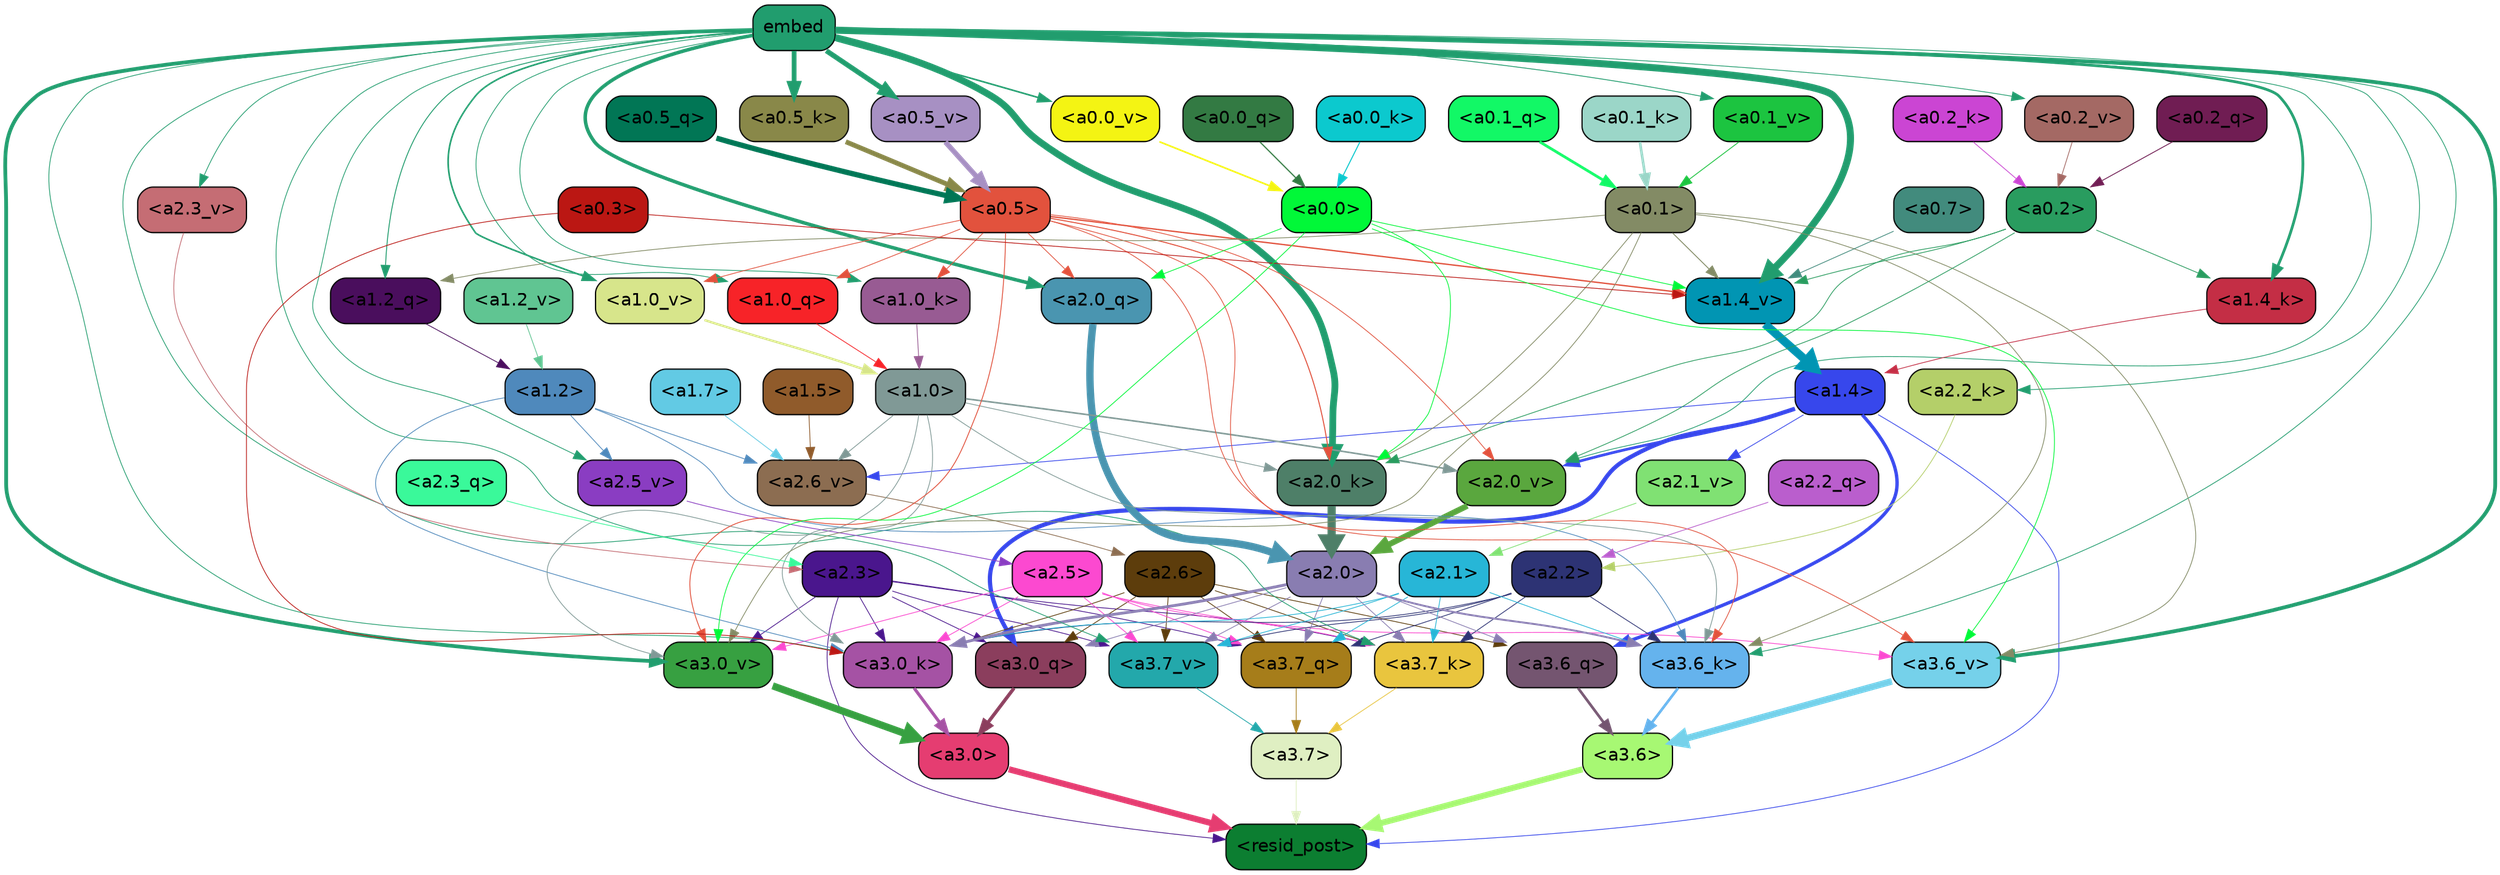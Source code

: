 strict digraph "" {
	graph [bgcolor=transparent,
		layout=dot,
		overlap=false,
		splines=true
	];
	"<a3.7>"	[color=black,
		fillcolor="#dfefc2",
		fontname=Helvetica,
		shape=box,
		style="filled, rounded"];
	"<resid_post>"	[color=black,
		fillcolor="#0c7e31",
		fontname=Helvetica,
		shape=box,
		style="filled, rounded"];
	"<a3.7>" -> "<resid_post>"	[color="#dfefc2",
		penwidth=0.6];
	"<a3.6>"	[color=black,
		fillcolor="#a7f873",
		fontname=Helvetica,
		shape=box,
		style="filled, rounded"];
	"<a3.6>" -> "<resid_post>"	[color="#a7f873",
		penwidth=4.751612067222595];
	"<a3.0>"	[color=black,
		fillcolor="#e53d71",
		fontname=Helvetica,
		shape=box,
		style="filled, rounded"];
	"<a3.0>" -> "<resid_post>"	[color="#e53d71",
		penwidth=4.884142994880676];
	"<a2.3>"	[color=black,
		fillcolor="#4a168d",
		fontname=Helvetica,
		shape=box,
		style="filled, rounded"];
	"<a2.3>" -> "<resid_post>"	[color="#4a168d",
		penwidth=0.6];
	"<a3.7_q>"	[color=black,
		fillcolor="#a67d1a",
		fontname=Helvetica,
		shape=box,
		style="filled, rounded"];
	"<a2.3>" -> "<a3.7_q>"	[color="#4a168d",
		penwidth=0.6];
	"<a3.0_q>"	[color=black,
		fillcolor="#8b3e5d",
		fontname=Helvetica,
		shape=box,
		style="filled, rounded"];
	"<a2.3>" -> "<a3.0_q>"	[color="#4a168d",
		penwidth=0.6];
	"<a3.7_k>"	[color=black,
		fillcolor="#e9c53e",
		fontname=Helvetica,
		shape=box,
		style="filled, rounded"];
	"<a2.3>" -> "<a3.7_k>"	[color="#4a168d",
		penwidth=0.6];
	"<a3.0_k>"	[color=black,
		fillcolor="#a552a4",
		fontname=Helvetica,
		shape=box,
		style="filled, rounded"];
	"<a2.3>" -> "<a3.0_k>"	[color="#4a168d",
		penwidth=0.6];
	"<a3.7_v>"	[color=black,
		fillcolor="#23a8ab",
		fontname=Helvetica,
		shape=box,
		style="filled, rounded"];
	"<a2.3>" -> "<a3.7_v>"	[color="#4a168d",
		penwidth=0.6];
	"<a3.0_v>"	[color=black,
		fillcolor="#37a041",
		fontname=Helvetica,
		shape=box,
		style="filled, rounded"];
	"<a2.3>" -> "<a3.0_v>"	[color="#4a168d",
		penwidth=0.6];
	"<a1.4>"	[color=black,
		fillcolor="#3747ec",
		fontname=Helvetica,
		shape=box,
		style="filled, rounded"];
	"<a1.4>" -> "<resid_post>"	[color="#3747ec",
		penwidth=0.6];
	"<a3.6_q>"	[color=black,
		fillcolor="#745570",
		fontname=Helvetica,
		shape=box,
		style="filled, rounded"];
	"<a1.4>" -> "<a3.6_q>"	[color="#3747ec",
		penwidth=2.6469622254371643];
	"<a1.4>" -> "<a3.0_q>"	[color="#3747ec",
		penwidth=3.3040847778320312];
	"<a2.6_v>"	[color=black,
		fillcolor="#8c6d51",
		fontname=Helvetica,
		shape=box,
		style="filled, rounded"];
	"<a1.4>" -> "<a2.6_v>"	[color="#3747ec",
		penwidth=0.6];
	"<a2.1_v>"	[color=black,
		fillcolor="#80e173",
		fontname=Helvetica,
		shape=box,
		style="filled, rounded"];
	"<a1.4>" -> "<a2.1_v>"	[color="#3747ec",
		penwidth=0.6];
	"<a2.0_v>"	[color=black,
		fillcolor="#5aa73e",
		fontname=Helvetica,
		shape=box,
		style="filled, rounded"];
	"<a1.4>" -> "<a2.0_v>"	[color="#3747ec",
		penwidth=2.1286070346832275];
	"<a3.7_q>" -> "<a3.7>"	[color="#a67d1a",
		penwidth=0.6];
	"<a3.6_q>" -> "<a3.6>"	[color="#745570",
		penwidth=2.091020345687866];
	"<a3.0_q>" -> "<a3.0>"	[color="#8b3e5d",
		penwidth=2.7421876192092896];
	"<a3.7_k>" -> "<a3.7>"	[color="#e9c53e",
		penwidth=0.6];
	"<a3.6_k>"	[color=black,
		fillcolor="#65b3ed",
		fontname=Helvetica,
		shape=box,
		style="filled, rounded"];
	"<a3.6_k>" -> "<a3.6>"	[color="#65b3ed",
		penwidth=2.048597991466522];
	"<a3.0_k>" -> "<a3.0>"	[color="#a552a4",
		penwidth=2.476402521133423];
	"<a3.7_v>" -> "<a3.7>"	[color="#23a8ab",
		penwidth=0.6];
	"<a3.6_v>"	[color=black,
		fillcolor="#75d1ea",
		fontname=Helvetica,
		shape=box,
		style="filled, rounded"];
	"<a3.6_v>" -> "<a3.6>"	[color="#75d1ea",
		penwidth=5.2550448179244995];
	"<a3.0_v>" -> "<a3.0>"	[color="#37a041",
		penwidth=5.652270674705505];
	"<a2.6>"	[color=black,
		fillcolor="#5d3d0c",
		fontname=Helvetica,
		shape=box,
		style="filled, rounded"];
	"<a2.6>" -> "<a3.7_q>"	[color="#5d3d0c",
		penwidth=0.6];
	"<a2.6>" -> "<a3.6_q>"	[color="#5d3d0c",
		penwidth=0.6];
	"<a2.6>" -> "<a3.0_q>"	[color="#5d3d0c",
		penwidth=0.6];
	"<a2.6>" -> "<a3.7_k>"	[color="#5d3d0c",
		penwidth=0.6];
	"<a2.6>" -> "<a3.0_k>"	[color="#5d3d0c",
		penwidth=0.6];
	"<a2.6>" -> "<a3.7_v>"	[color="#5d3d0c",
		penwidth=0.6];
	"<a2.5>"	[color=black,
		fillcolor="#fc49d0",
		fontname=Helvetica,
		shape=box,
		style="filled, rounded"];
	"<a2.5>" -> "<a3.7_q>"	[color="#fc49d0",
		penwidth=0.6];
	"<a2.5>" -> "<a3.7_k>"	[color="#fc49d0",
		penwidth=0.6];
	"<a2.5>" -> "<a3.0_k>"	[color="#fc49d0",
		penwidth=0.6];
	"<a2.5>" -> "<a3.7_v>"	[color="#fc49d0",
		penwidth=0.6];
	"<a2.5>" -> "<a3.6_v>"	[color="#fc49d0",
		penwidth=0.6];
	"<a2.5>" -> "<a3.0_v>"	[color="#fc49d0",
		penwidth=0.6];
	"<a2.2>"	[color=black,
		fillcolor="#2d3374",
		fontname=Helvetica,
		shape=box,
		style="filled, rounded"];
	"<a2.2>" -> "<a3.7_q>"	[color="#2d3374",
		penwidth=0.6];
	"<a2.2>" -> "<a3.7_k>"	[color="#2d3374",
		penwidth=0.6];
	"<a2.2>" -> "<a3.6_k>"	[color="#2d3374",
		penwidth=0.6];
	"<a2.2>" -> "<a3.0_k>"	[color="#2d3374",
		penwidth=0.6];
	"<a2.2>" -> "<a3.7_v>"	[color="#2d3374",
		penwidth=0.6];
	"<a2.1>"	[color=black,
		fillcolor="#27b6d7",
		fontname=Helvetica,
		shape=box,
		style="filled, rounded"];
	"<a2.1>" -> "<a3.7_q>"	[color="#27b6d7",
		penwidth=0.6];
	"<a2.1>" -> "<a3.7_k>"	[color="#27b6d7",
		penwidth=0.6];
	"<a2.1>" -> "<a3.6_k>"	[color="#27b6d7",
		penwidth=0.6];
	"<a2.1>" -> "<a3.0_k>"	[color="#27b6d7",
		penwidth=0.6];
	"<a2.1>" -> "<a3.7_v>"	[color="#27b6d7",
		penwidth=0.6];
	"<a2.0>"	[color=black,
		fillcolor="#897db1",
		fontname=Helvetica,
		shape=box,
		style="filled, rounded"];
	"<a2.0>" -> "<a3.7_q>"	[color="#897db1",
		penwidth=0.6];
	"<a2.0>" -> "<a3.6_q>"	[color="#897db1",
		penwidth=0.6];
	"<a2.0>" -> "<a3.0_q>"	[color="#897db1",
		penwidth=0.6];
	"<a2.0>" -> "<a3.7_k>"	[color="#897db1",
		penwidth=0.6];
	"<a2.0>" -> "<a3.6_k>"	[color="#897db1",
		penwidth=1.4757367372512817];
	"<a2.0>" -> "<a3.0_k>"	[color="#897db1",
		penwidth=2.2137351036071777];
	"<a2.0>" -> "<a3.7_v>"	[color="#897db1",
		penwidth=0.6];
	embed	[color=black,
		fillcolor="#219d6e",
		fontname=Helvetica,
		shape=box,
		style="filled, rounded"];
	embed -> "<a3.7_k>"	[color="#219d6e",
		penwidth=0.6];
	embed -> "<a3.6_k>"	[color="#219d6e",
		penwidth=0.6];
	embed -> "<a3.0_k>"	[color="#219d6e",
		penwidth=0.6];
	embed -> "<a3.7_v>"	[color="#219d6e",
		penwidth=0.6];
	embed -> "<a3.6_v>"	[color="#219d6e",
		penwidth=2.9582033157348633];
	embed -> "<a3.0_v>"	[color="#219d6e",
		penwidth=2.972973108291626];
	"<a2.0_q>"	[color=black,
		fillcolor="#4a95b0",
		fontname=Helvetica,
		shape=box,
		style="filled, rounded"];
	embed -> "<a2.0_q>"	[color="#219d6e",
		penwidth=2.7699792869389057];
	"<a2.2_k>"	[color=black,
		fillcolor="#b4cf69",
		fontname=Helvetica,
		shape=box,
		style="filled, rounded"];
	embed -> "<a2.2_k>"	[color="#219d6e",
		penwidth=0.6];
	"<a2.0_k>"	[color=black,
		fillcolor="#4e7f68",
		fontname=Helvetica,
		shape=box,
		style="filled, rounded"];
	embed -> "<a2.0_k>"	[color="#219d6e",
		penwidth=5.362775564193726];
	"<a2.5_v>"	[color=black,
		fillcolor="#8a3dc2",
		fontname=Helvetica,
		shape=box,
		style="filled, rounded"];
	embed -> "<a2.5_v>"	[color="#219d6e",
		penwidth=0.6];
	"<a2.3_v>"	[color=black,
		fillcolor="#c56d74",
		fontname=Helvetica,
		shape=box,
		style="filled, rounded"];
	embed -> "<a2.3_v>"	[color="#219d6e",
		penwidth=0.6];
	embed -> "<a2.0_v>"	[color="#219d6e",
		penwidth=0.6];
	"<a1.2_q>"	[color=black,
		fillcolor="#4a0e5d",
		fontname=Helvetica,
		shape=box,
		style="filled, rounded"];
	embed -> "<a1.2_q>"	[color="#219d6e",
		penwidth=0.7193574905395508];
	"<a1.0_q>"	[color=black,
		fillcolor="#f72328",
		fontname=Helvetica,
		shape=box,
		style="filled, rounded"];
	embed -> "<a1.0_q>"	[color="#219d6e",
		penwidth=0.6];
	"<a1.4_k>"	[color=black,
		fillcolor="#c42e45",
		fontname=Helvetica,
		shape=box,
		style="filled, rounded"];
	embed -> "<a1.4_k>"	[color="#219d6e",
		penwidth=2.147887945175171];
	"<a1.0_k>"	[color=black,
		fillcolor="#985b93",
		fontname=Helvetica,
		shape=box,
		style="filled, rounded"];
	embed -> "<a1.0_k>"	[color="#219d6e",
		penwidth=0.6];
	"<a1.4_v>"	[color=black,
		fillcolor="#0195b3",
		fontname=Helvetica,
		shape=box,
		style="filled, rounded"];
	embed -> "<a1.4_v>"	[color="#219d6e",
		penwidth=5.545122385025024];
	"<a1.0_v>"	[color=black,
		fillcolor="#d7e58b",
		fontname=Helvetica,
		shape=box,
		style="filled, rounded"];
	embed -> "<a1.0_v>"	[color="#219d6e",
		penwidth=1.26444411277771];
	"<a0.5_k>"	[color=black,
		fillcolor="#898849",
		fontname=Helvetica,
		shape=box,
		style="filled, rounded"];
	embed -> "<a0.5_k>"	[color="#219d6e",
		penwidth=3.7556475400924683];
	"<a0.5_v>"	[color=black,
		fillcolor="#a790c3",
		fontname=Helvetica,
		shape=box,
		style="filled, rounded"];
	embed -> "<a0.5_v>"	[color="#219d6e",
		penwidth=3.991437017917633];
	"<a0.2_v>"	[color=black,
		fillcolor="#a46964",
		fontname=Helvetica,
		shape=box,
		style="filled, rounded"];
	embed -> "<a0.2_v>"	[color="#219d6e",
		penwidth=0.6];
	"<a0.1_v>"	[color=black,
		fillcolor="#1cc440",
		fontname=Helvetica,
		shape=box,
		style="filled, rounded"];
	embed -> "<a0.1_v>"	[color="#219d6e",
		penwidth=0.6634087562561035];
	"<a0.0_v>"	[color=black,
		fillcolor="#f4f413",
		fontname=Helvetica,
		shape=box,
		style="filled, rounded"];
	embed -> "<a0.0_v>"	[color="#219d6e",
		penwidth=1.2436447143554688];
	"<a1.2>"	[color=black,
		fillcolor="#4f89bc",
		fontname=Helvetica,
		shape=box,
		style="filled, rounded"];
	"<a1.2>" -> "<a3.6_k>"	[color="#4f89bc",
		penwidth=0.6];
	"<a1.2>" -> "<a3.0_k>"	[color="#4f89bc",
		penwidth=0.6];
	"<a1.2>" -> "<a2.6_v>"	[color="#4f89bc",
		penwidth=0.6];
	"<a1.2>" -> "<a2.5_v>"	[color="#4f89bc",
		penwidth=0.6];
	"<a1.0>"	[color=black,
		fillcolor="#809996",
		fontname=Helvetica,
		shape=box,
		style="filled, rounded"];
	"<a1.0>" -> "<a3.6_k>"	[color="#809996",
		penwidth=0.6];
	"<a1.0>" -> "<a3.0_k>"	[color="#809996",
		penwidth=0.6];
	"<a1.0>" -> "<a3.0_v>"	[color="#809996",
		penwidth=0.6];
	"<a1.0>" -> "<a2.0_k>"	[color="#809996",
		penwidth=0.6];
	"<a1.0>" -> "<a2.6_v>"	[color="#809996",
		penwidth=0.6];
	"<a1.0>" -> "<a2.0_v>"	[color="#809996",
		penwidth=1.2240618467330933];
	"<a0.5>"	[color=black,
		fillcolor="#e2523d",
		fontname=Helvetica,
		shape=box,
		style="filled, rounded"];
	"<a0.5>" -> "<a3.6_k>"	[color="#e2523d",
		penwidth=0.6];
	"<a0.5>" -> "<a3.6_v>"	[color="#e2523d",
		penwidth=0.6];
	"<a0.5>" -> "<a3.0_v>"	[color="#e2523d",
		penwidth=0.6790935099124908];
	"<a0.5>" -> "<a2.0_q>"	[color="#e2523d",
		penwidth=0.6];
	"<a0.5>" -> "<a2.0_k>"	[color="#e2523d",
		penwidth=0.7897988557815552];
	"<a0.5>" -> "<a2.0_v>"	[color="#e2523d",
		penwidth=0.6];
	"<a0.5>" -> "<a1.0_q>"	[color="#e2523d",
		penwidth=0.6];
	"<a0.5>" -> "<a1.0_k>"	[color="#e2523d",
		penwidth=0.6];
	"<a0.5>" -> "<a1.4_v>"	[color="#e2523d",
		penwidth=1.0479987859725952];
	"<a0.5>" -> "<a1.0_v>"	[color="#e2523d",
		penwidth=0.6];
	"<a0.1>"	[color=black,
		fillcolor="#838b65",
		fontname=Helvetica,
		shape=box,
		style="filled, rounded"];
	"<a0.1>" -> "<a3.6_k>"	[color="#838b65",
		penwidth=0.6];
	"<a0.1>" -> "<a3.6_v>"	[color="#838b65",
		penwidth=0.6];
	"<a0.1>" -> "<a3.0_v>"	[color="#838b65",
		penwidth=0.6];
	"<a0.1>" -> "<a2.0_k>"	[color="#838b65",
		penwidth=0.6];
	"<a0.1>" -> "<a1.2_q>"	[color="#838b65",
		penwidth=0.6];
	"<a0.1>" -> "<a1.4_v>"	[color="#838b65",
		penwidth=0.7031502723693848];
	"<a0.3>"	[color=black,
		fillcolor="#bb1713",
		fontname=Helvetica,
		shape=box,
		style="filled, rounded"];
	"<a0.3>" -> "<a3.0_k>"	[color="#bb1713",
		penwidth=0.6];
	"<a0.3>" -> "<a1.4_v>"	[color="#bb1713",
		penwidth=0.6];
	"<a0.0>"	[color=black,
		fillcolor="#01f838",
		fontname=Helvetica,
		shape=box,
		style="filled, rounded"];
	"<a0.0>" -> "<a3.6_v>"	[color="#01f838",
		penwidth=0.6];
	"<a0.0>" -> "<a3.0_v>"	[color="#01f838",
		penwidth=0.6];
	"<a0.0>" -> "<a2.0_q>"	[color="#01f838",
		penwidth=0.6];
	"<a0.0>" -> "<a2.0_k>"	[color="#01f838",
		penwidth=0.6];
	"<a0.0>" -> "<a1.4_v>"	[color="#01f838",
		penwidth=0.6];
	"<a2.3_q>"	[color=black,
		fillcolor="#3af99a",
		fontname=Helvetica,
		shape=box,
		style="filled, rounded"];
	"<a2.3_q>" -> "<a2.3>"	[color="#3af99a",
		penwidth=0.6];
	"<a2.2_q>"	[color=black,
		fillcolor="#ba5ecd",
		fontname=Helvetica,
		shape=box,
		style="filled, rounded"];
	"<a2.2_q>" -> "<a2.2>"	[color="#ba5ecd",
		penwidth=0.6];
	"<a2.0_q>" -> "<a2.0>"	[color="#4a95b0",
		penwidth=5.819834470748901];
	"<a2.2_k>" -> "<a2.2>"	[color="#b4cf69",
		penwidth=0.6];
	"<a2.0_k>" -> "<a2.0>"	[color="#4e7f68",
		penwidth=6.470837593078613];
	"<a2.6_v>" -> "<a2.6>"	[color="#8c6d51",
		penwidth=0.6];
	"<a2.5_v>" -> "<a2.5>"	[color="#8a3dc2",
		penwidth=0.6];
	"<a2.3_v>" -> "<a2.3>"	[color="#c56d74",
		penwidth=0.6];
	"<a2.1_v>" -> "<a2.1>"	[color="#80e173",
		penwidth=0.6];
	"<a2.0_v>" -> "<a2.0>"	[color="#5aa73e",
		penwidth=4.5950857400894165];
	"<a0.2>"	[color=black,
		fillcolor="#299c5f",
		fontname=Helvetica,
		shape=box,
		style="filled, rounded"];
	"<a0.2>" -> "<a2.0_k>"	[color="#299c5f",
		penwidth=0.6];
	"<a0.2>" -> "<a2.0_v>"	[color="#299c5f",
		penwidth=0.6];
	"<a0.2>" -> "<a1.4_k>"	[color="#299c5f",
		penwidth=0.6];
	"<a0.2>" -> "<a1.4_v>"	[color="#299c5f",
		penwidth=0.6];
	"<a1.7>"	[color=black,
		fillcolor="#62cae4",
		fontname=Helvetica,
		shape=box,
		style="filled, rounded"];
	"<a1.7>" -> "<a2.6_v>"	[color="#62cae4",
		penwidth=0.6];
	"<a1.5>"	[color=black,
		fillcolor="#905b2b",
		fontname=Helvetica,
		shape=box,
		style="filled, rounded"];
	"<a1.5>" -> "<a2.6_v>"	[color="#905b2b",
		penwidth=0.6];
	"<a1.2_q>" -> "<a1.2>"	[color="#4a0e5d",
		penwidth=0.6];
	"<a1.0_q>" -> "<a1.0>"	[color="#f72328",
		penwidth=0.6];
	"<a1.4_k>" -> "<a1.4>"	[color="#c42e45",
		penwidth=0.6];
	"<a1.0_k>" -> "<a1.0>"	[color="#985b93",
		penwidth=0.6];
	"<a1.4_v>" -> "<a1.4>"	[color="#0195b3",
		penwidth=6.635385513305664];
	"<a1.2_v>"	[color=black,
		fillcolor="#60c592",
		fontname=Helvetica,
		shape=box,
		style="filled, rounded"];
	"<a1.2_v>" -> "<a1.2>"	[color="#60c592",
		penwidth=0.6];
	"<a1.0_v>" -> "<a1.0>"	[color="#d7e58b",
		penwidth=1.807669460773468];
	"<a0.7>"	[color=black,
		fillcolor="#428b7d",
		fontname=Helvetica,
		shape=box,
		style="filled, rounded"];
	"<a0.7>" -> "<a1.4_v>"	[color="#428b7d",
		penwidth=0.6];
	"<a0.5_q>"	[color=black,
		fillcolor="#017655",
		fontname=Helvetica,
		shape=box,
		style="filled, rounded"];
	"<a0.5_q>" -> "<a0.5>"	[color="#017655",
		penwidth=4.201210081577301];
	"<a0.2_q>"	[color=black,
		fillcolor="#701d53",
		fontname=Helvetica,
		shape=box,
		style="filled, rounded"];
	"<a0.2_q>" -> "<a0.2>"	[color="#701d53",
		penwidth=0.6669397354125977];
	"<a0.1_q>"	[color=black,
		fillcolor="#12f866",
		fontname=Helvetica,
		shape=box,
		style="filled, rounded"];
	"<a0.1_q>" -> "<a0.1>"	[color="#12f866",
		penwidth=2.1428754329681396];
	"<a0.0_q>"	[color=black,
		fillcolor="#337a43",
		fontname=Helvetica,
		shape=box,
		style="filled, rounded"];
	"<a0.0_q>" -> "<a0.0>"	[color="#337a43",
		penwidth=0.9431536197662354];
	"<a0.5_k>" -> "<a0.5>"	[color="#898849",
		penwidth=3.780391812324524];
	"<a0.2_k>"	[color=black,
		fillcolor="#cb45d3",
		fontname=Helvetica,
		shape=box,
		style="filled, rounded"];
	"<a0.2_k>" -> "<a0.2>"	[color="#cb45d3",
		penwidth=0.6];
	"<a0.1_k>"	[color=black,
		fillcolor="#9bd6c8",
		fontname=Helvetica,
		shape=box,
		style="filled, rounded"];
	"<a0.1_k>" -> "<a0.1>"	[color="#9bd6c8",
		penwidth=2.0809476375579834];
	"<a0.0_k>"	[color=black,
		fillcolor="#0cc9ce",
		fontname=Helvetica,
		shape=box,
		style="filled, rounded"];
	"<a0.0_k>" -> "<a0.0>"	[color="#0cc9ce",
		penwidth=0.8123311996459961];
	"<a0.5_v>" -> "<a0.5>"	[color="#a790c3",
		penwidth=4.0294036865234375];
	"<a0.2_v>" -> "<a0.2>"	[color="#a46964",
		penwidth=0.6];
	"<a0.1_v>" -> "<a0.1>"	[color="#1cc440",
		penwidth=0.6631441116333008];
	"<a0.0_v>" -> "<a0.0>"	[color="#f4f413",
		penwidth=1.2803640365600586];
}

